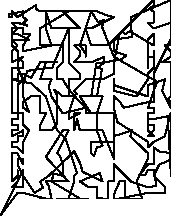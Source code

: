 unitsize(0.001cm);
// 84294.8
draw((200,400)--(0,0));
draw((0,0)--(300,400));
draw((300,400)--(400,400));
draw((400,400)--(800,300));
draw((800,300)--(700,300));
draw((700,300)--(900,300));
draw((900,300)--(850,520));
draw((850,520)--(800,600));
draw((800,600)--(1000,600));
draw((1000,600)--(1100,600));
draw((1100,600)--(1200,600));
draw((1200,600)--(800,1030));
draw((800,1030)--(1100,1500));
draw((1100,1500)--(1200,1500));
draw((1200,1500)--(1000,1100));
draw((1000,1100)--(1050,1050));
draw((1050,1050)--(1100,900));
draw((1100,900)--(1100,700));
draw((1100,700)--(939,740));
draw((939,740)--(900,600));
draw((900,600)--(1400,300));
draw((1400,300)--(1550,300));
draw((1550,300)--(1300,300));
draw((1300,300)--(1000,300));
draw((1000,300)--(1100,300));
draw((1100,300)--(1200,300));
draw((1200,300)--(1300,600));
draw((1300,600)--(1300,700));
draw((1300,700)--(1350,750));
draw((1350,750)--(1150,1350));
draw((1150,1350)--(1000,1500));
draw((1000,1500)--(900,1800));
draw((900,1800)--(800,2100));
draw((800,2100)--(540,2330));
draw((540,2330)--(200,2400));
draw((200,2400)--(300,2400));
draw((300,2400)--(300,2500));
draw((300,2500)--(400,2500));
draw((400,2500)--(540,2430));
draw((540,2430)--(700,2700));
draw((700,2700)--(1000,2700));
draw((1000,2700)--(900,2700));
draw((900,2700)--(800,2700));
draw((800,2700)--(750,2550));
draw((750,2550)--(700,2400));
draw((700,2400)--(800,2400));
draw((800,2400)--(900,2400));
draw((900,2400)--(850,2280));
draw((850,2280)--(900,2100));
draw((900,2100)--(1100,1800));
draw((1100,1800)--(1500,1900));
draw((1500,1900)--(1500,1800));
draw((1500,1800)--(1800,1800));
draw((1800,1800)--(2000,1800));
draw((2000,1800)--(2000,1700));
draw((2000,1700)--(2000,1500));
draw((2000,1500)--(2000,1600));
draw((2000,1600)--(2000,1200));
draw((2000,1200)--(2000,1100));
draw((2000,1100)--(2000,1000));
draw((2000,1000)--(1800,1500));
draw((1800,1500)--(1500,1500));
draw((1500,1500)--(1600,1500));
draw((1600,1500)--(1400,1500));
draw((1400,1500)--(1350,1700));
draw((1350,1700)--(1300,1500));
draw((1300,1500)--(1300,1800));
draw((1300,1800)--(1400,1800));
draw((1400,1800)--(1200,1700));
draw((1200,1700)--(1200,1800));
draw((1200,1800)--(1300,2100));
draw((1300,2100)--(1100,2100));
draw((1100,2100)--(950,2220));
draw((950,2220)--(1000,2100));
draw((1000,2100)--(1000,1800));
draw((1000,1800)--(1000,1629));
draw((1000,1629)--(900,1500));
draw((900,1500)--(800,1500));
draw((800,1500)--(700,1500));
draw((700,1500)--(700,1600));
draw((700,1600)--(800,1800));
draw((800,1800)--(700,1800));
draw((700,1800)--(700,2100));
draw((700,2100)--(530,2100));
draw((530,2100)--(400,2000));
draw((400,2000)--(400,1900));
draw((400,1900)--(500,1829));
draw((500,1829)--(400,2100));
draw((400,2100)--(400,2200));
draw((400,2200)--(400,2300));
draw((400,2300)--(469,2550));
draw((469,2550)--(800,2600));
draw((800,2600)--(910,2600));
draw((910,2600)--(1200,3300));
draw((1200,3300)--(1200,3000));
draw((1200,3000)--(1200,2700));
draw((1200,2700)--(1400,2500));
draw((1400,2500)--(1400,2400));
draw((1400,2400)--(1300,2400));
draw((1300,2400)--(1200,2400));
draw((1200,2400)--(1200,2100));
draw((1200,2100)--(1350,2140));
draw((1350,2140)--(1300,2200));
draw((1300,2200)--(1500,2400));
draw((1500,2400)--(1600,2400));
draw((1600,2400)--(1700,2400));
draw((1700,2400)--(1800,2400));
draw((1800,2400)--(2000,2500));
draw((2000,2500)--(2000,2600));
draw((2000,2600)--(2000,2700));
draw((2000,2700)--(2100,3200));
draw((2100,3200)--(2150,3250));
draw((2150,3250)--(2200,3200));
draw((2200,3200)--(2280,3250));
draw((2280,3250)--(2700,3000));
draw((2700,3000)--(2700,3100));
draw((2700,3100)--(2700,3200));
draw((2700,3200)--(2600,3100));
draw((2600,3100)--(2600,3000));
draw((2600,3000)--(2600,2900));
draw((2600,2900)--(2600,2600));
draw((2600,2600)--(2600,2700));
draw((2600,2700)--(2600,2800));
draw((2600,2800)--(2700,2800));
draw((2700,2800)--(2700,2900));
draw((2700,2900)--(2700,2700));
draw((2700,2700)--(2700,2600));
draw((2700,2600)--(2600,2500));
draw((2600,2500)--(2600,2400));
draw((2600,2400)--(2400,2100));
draw((2400,2100)--(2000,2200));
draw((2000,2200)--(2000,2400));
draw((2000,2400)--(2000,2300));
draw((2000,2300)--(2600,2100));
draw((2600,2100)--(2600,2200));
draw((2600,2200)--(2600,2300));
draw((2600,2300)--(2900,2400));
draw((2900,2400)--(2850,2200));
draw((2850,2200)--(3000,1900));
draw((3000,1900)--(3000,2000));
draw((3000,2000)--(2950,2050));
draw((2950,2050)--(3000,2100));
draw((3000,2100)--(3000,2200));
draw((3000,2200)--(3000,2300));
draw((3000,2300)--(3000,2500));
draw((3000,2500)--(3000,2600));
draw((3000,2600)--(3000,2700));
draw((3000,2700)--(2850,2700));
draw((2850,2700)--(3000,2800));
draw((3000,2800)--(3000,2900));
draw((3000,2900)--(2900,3000));
draw((2900,3000)--(3000,3000));
draw((3000,3000)--(3000,3500));
draw((3000,3500)--(3000,3600));
draw((3000,3600)--(3000,3700));
draw((3000,3700)--(3000,3800));
draw((3000,3800)--(2300,3500));
draw((2300,3500)--(2300,3400));
draw((2300,3400)--(2320,3150));
draw((2320,3150)--(2000,3100));
draw((2000,3100)--(2000,3000));
draw((2000,3000)--(2000,2900));
draw((2000,2900)--(2220,2820));
draw((2220,2820)--(2120,2750));
draw((2120,2750)--(1690,2680));
draw((1690,2680)--(1600,2100));
draw((1600,2100)--(1800,2100));
draw((1800,2100)--(1700,1800));
draw((1700,1800)--(1700,1500));
draw((1700,1500)--(1800,1230));
draw((1800,1230)--(1700,1200));
draw((1700,1200)--(1650,1050));
draw((1650,1050)--(1600,1100));
draw((1600,1100)--(1600,1300));
draw((1600,1300)--(2000,1300));
draw((2000,1300)--(2000,1400));
draw((2000,1400)--(2320,1500));
draw((2320,1500)--(2290,1400));
draw((2290,1400)--(2390,1300));
draw((2390,1300)--(2600,1100));
draw((2600,1100)--(2600,1000));
draw((2600,1000)--(2500,800));
draw((2500,800)--(2400,600));
draw((2400,600)--(2500,300));
draw((2500,300)--(2400,300));
draw((2400,300)--(2300,300));
draw((2300,300)--(2200,300));
draw((2200,300)--(2200,469));
draw((2200,469)--(2200,600));
draw((2200,600)--(2100,600));
draw((2100,600)--(2000,370));
draw((2000,370)--(2000,300));
draw((2000,300)--(2100,300));
draw((2100,300)--(2600,400));
draw((2600,400)--(2900,400));
draw((2900,400)--(2900,500));
draw((2900,500)--(2700,700));
draw((2700,700)--(2800,900));
draw((2800,900)--(2930,950));
draw((2930,950)--(3000,1000));
draw((3000,1000)--(3000,900));
draw((3000,900)--(3000,700));
draw((3000,700)--(3000,800));
draw((3000,800)--(2950,1750));
draw((2950,1750)--(2700,1700));
draw((2700,1700)--(2600,1700));
draw((2600,1700)--(2600,1500));
draw((2600,1500)--(2700,1400));
draw((2700,1400)--(2600,1400));
draw((2600,1400)--(2700,1500));
draw((2700,1500)--(2700,1600));
draw((2700,1600)--(2600,1600));
draw((2600,1600)--(2600,1800));
draw((2600,1800)--(2700,1800));
draw((2700,1800)--(2700,1900));
draw((2700,1900)--(2600,1900));
draw((2600,1900)--(2760,2360));
draw((2760,2360)--(2000,2800));
draw((2000,2800)--(1790,3330));
draw((1790,3330)--(1829,3450));
draw((1829,3450)--(1720,3409));
draw((1720,3409)--(1600,3600));
draw((1600,3600)--(1400,3000));
draw((1400,3000)--(1500,2860));
draw((1500,2860)--(1500,2800));
draw((1500,2800)--(1500,3000));
draw((1500,3000)--(1300,3000));
draw((1300,3000)--(1400,2900));
draw((1400,2900)--(1400,2820));
draw((1400,2820)--(1300,2700));
draw((1300,2700)--(1400,2700));
draw((1400,2700)--(1500,2700));
draw((1500,2700)--(1600,2700));
draw((1600,2700)--(1829,2800));
draw((1829,2800)--(1829,2700));
draw((1829,2700)--(1720,2610));
draw((1720,2610)--(1790,2580));
draw((1790,2580)--(1700,2100));
draw((1700,2100)--(1500,2100));
draw((1500,2100)--(1400,2100));
draw((1400,2100)--(1600,1800));
draw((1600,1800)--(1550,1850));
draw((1550,1850)--(1400,2000));
draw((1400,2000)--(1220,2210));
draw((1220,2210)--(1170,2280));
draw((1170,2280)--(1100,2400));
draw((1100,2400)--(1000,2400));
draw((1000,2400)--(1000,2600));
draw((1000,2600)--(1100,2700));
draw((1100,2700)--(1100,3000));
draw((1100,3000)--(1000,3000));
draw((1000,3000)--(800,3000));
draw((800,3000)--(700,3000));
draw((700,3000)--(700,3300));
draw((700,3300)--(1200,3600));
draw((1200,3600)--(1000,3600));
draw((1000,3600)--(900,3600));
draw((900,3600)--(700,3600));
draw((700,3600)--(620,3650));
draw((620,3650)--(620,3709));
draw((620,3709)--(300,3500));
draw((300,3500)--(200,3600));
draw((200,3600)--(200,3500));
draw((200,3500)--(150,3500));
draw((150,3500)--(150,3550));
draw((150,3550)--(400,3600));
draw((400,3600)--(400,3500));
draw((400,3500)--(469,3450));
draw((469,3450)--(400,3400));
draw((400,3400)--(469,3350));
draw((469,3350)--(300,3400));
draw((300,3400)--(200,3400));
draw((200,3400)--(300,3300));
draw((300,3300)--(200,3200));
draw((200,3200)--(300,3200));
draw((300,3200)--(500,3100));
draw((500,3100)--(400,3100));
draw((400,3100)--(300,3100));
draw((300,3100)--(200,3100));
draw((200,3100)--(300,3000));
draw((300,3000)--(200,2900));
draw((200,2900)--(200,2800));
draw((200,2800)--(200,2700));
draw((200,2700)--(400,2800));
draw((400,2800)--(300,2700));
draw((300,2700)--(300,2600));
draw((300,2600)--(400,2400));
draw((400,2400)--(300,2300));
draw((300,2300)--(300,2200));
draw((300,2200)--(300,2100));
draw((300,2100)--(300,2000));
draw((300,2000)--(300,1900));
draw((300,1900)--(300,1700));
draw((300,1700)--(200,1700));
draw((200,1700)--(200,1600));
draw((200,1600)--(300,1600));
draw((300,1600)--(300,1500));
draw((300,1500)--(200,1500));
draw((200,1500)--(200,1400));
draw((200,1400)--(400,1500));
draw((400,1500)--(400,1400));
draw((400,1400)--(300,1400));
draw((300,1400)--(300,1300));
draw((300,1300)--(200,1300));
draw((200,1300)--(200,1200));
draw((200,1200)--(300,1200));
draw((300,1200)--(400,1100));
draw((400,1100)--(400,1200));
draw((400,1200)--(400,1300));
draw((400,1300)--(500,1500));
draw((500,1500)--(400,1600));
draw((400,1600)--(400,1700));
draw((400,1700)--(400,1800));
draw((400,1800)--(300,1800));
draw((300,1800)--(200,1800));
draw((200,1800)--(200,1900));
draw((200,1900)--(200,2000));
draw((200,2000)--(200,2100));
draw((200,2100)--(200,2200));
draw((200,2200)--(200,2300));
draw((200,2300)--(200,2500));
draw((200,2500)--(200,2600));
draw((200,2600)--(400,2600));
draw((400,2600)--(400,2700));
draw((400,2700)--(300,2800));
draw((300,2800)--(300,2900));
draw((300,2900)--(200,3000));
draw((200,3000)--(200,3300));
draw((200,3300)--(400,3300));
draw((400,3300)--(400,3200));
draw((400,3200)--(520,3200));
draw((520,3200)--(400,3000));
draw((400,3000)--(400,2900));
draw((400,2900)--(900,3000));
draw((900,3000)--(800,3300));
draw((800,3300)--(800,3600));
draw((800,3600)--(900,3300));
draw((900,3300)--(1000,3300));
draw((1000,3300)--(1100,3300));
draw((1100,3300)--(1300,3300));
draw((1300,3300)--(1400,3300));
draw((1400,3300)--(1100,3600));
draw((1100,3600)--(1300,3600));
draw((1300,3600)--(1400,3600));
draw((1400,3600)--(1500,3600));
draw((1500,3600)--(1700,3600));
draw((1700,3600)--(1900,3520));
draw((1900,3520)--(2000,3500));
draw((2000,3500)--(1600,3300));
draw((1600,3300)--(1500,3300));
draw((1500,3300)--(1600,3000));
draw((1600,3000)--(1900,3000));
draw((1900,3000)--(2050,3150));
draw((2050,3150)--(2700,3800));
draw((2700,3800)--(2700,3700));
draw((2700,3700)--(2620,3650));
draw((2620,3650)--(2700,3600));
draw((2700,3600)--(2700,3500));
draw((2700,3500)--(2700,3400));
draw((2700,3400)--(2600,3400));
draw((2600,3400)--(2700,3300));
draw((2700,3300)--(2850,3350));
draw((2850,3350)--(3000,3400));
draw((3000,3400)--(3000,3300));
draw((3000,3300)--(3000,3200));
draw((3000,3200)--(3000,3100));
draw((3000,3100)--(2700,2500));
draw((2700,2500)--(2700,2300));
draw((2700,2300)--(2700,2200));
draw((2700,2200)--(2700,2100));
draw((2700,2100)--(2700,2000));
draw((2700,2000)--(2600,2000));
draw((2600,2000)--(2170,1900));
draw((2170,1900)--(2110,2000));
draw((2110,2000)--(2000,2100));
draw((2000,2100)--(2000,2000));
draw((2000,2000)--(2000,1900));
draw((2000,1900)--(2060,1650));
draw((2060,1650)--(2600,1300));
draw((2600,1300)--(2600,1200));
draw((2600,1200)--(2700,1300));
draw((2700,1300)--(2900,1400));
draw((2900,1400)--(3000,1800));
draw((3000,1800)--(3000,1700));
draw((3000,1700)--(3000,1600));
draw((3000,1600)--(3000,1500));
draw((3000,1500)--(3000,1300));
draw((3000,1300)--(3000,1200));
draw((3000,1200)--(3000,1100));
draw((3000,1100)--(2800,1130));
draw((2800,1130)--(2700,1200));
draw((2700,1200)--(2700,1100));
draw((2700,1100)--(2700,1000));
draw((2700,1000)--(2700,900));
draw((2700,900)--(2600,900));
draw((2600,900)--(2450,710));
draw((2450,710)--(2550,710));
draw((2550,710)--(2600,800));
draw((2600,800)--(2700,800));
draw((2700,800)--(2750,520));
draw((2750,520)--(2600,500));
draw((2600,500)--(2300,600));
draw((2300,600)--(2000,900));
draw((2000,900)--(2000,800));
draw((2000,800)--(2000,600));
draw((2000,600)--(1900,600));
draw((1900,600)--(1900,300));
draw((1900,300)--(1800,300));
draw((1800,300)--(1710,310));
draw((1710,310)--(1710,510));
draw((1710,510)--(1550,500));
draw((1550,500)--(1400,600));
draw((1400,600)--(1750,750));
draw((1750,750)--(1800,600));
draw((1800,600)--(1450,770));
draw((1450,770)--(1400,930));
draw((1400,930)--(1300,1130));
draw((1300,1130)--(850,700));
draw((850,700)--(700,600));
draw((700,600)--(750,490));
draw((750,490)--(600,400));
draw((600,400)--(400,700));
draw((400,700)--(300,900));
draw((300,900)--(300,1000));
draw((300,1000)--(400,1000));
draw((400,1000)--(400,900));
draw((400,900)--(300,1100));
draw((300,1100)--(200,1100));
draw((200,1100)--(200,1000));
draw((200,1000)--(200,900));
draw((200,900)--(200,800));
draw((200,800)--(200,700));
draw((200,700)--(200,600));
draw((200,600)--(300,700));
draw((300,700)--(300,800));
draw((300,800)--(300,600));
draw((300,600)--(200,500));
draw((200,500)--(300,500));
draw((300,500)--(400,500));
draw((400,500)--(400,600));
draw((400,600)--(400,800));
draw((400,800)--(200,400));
